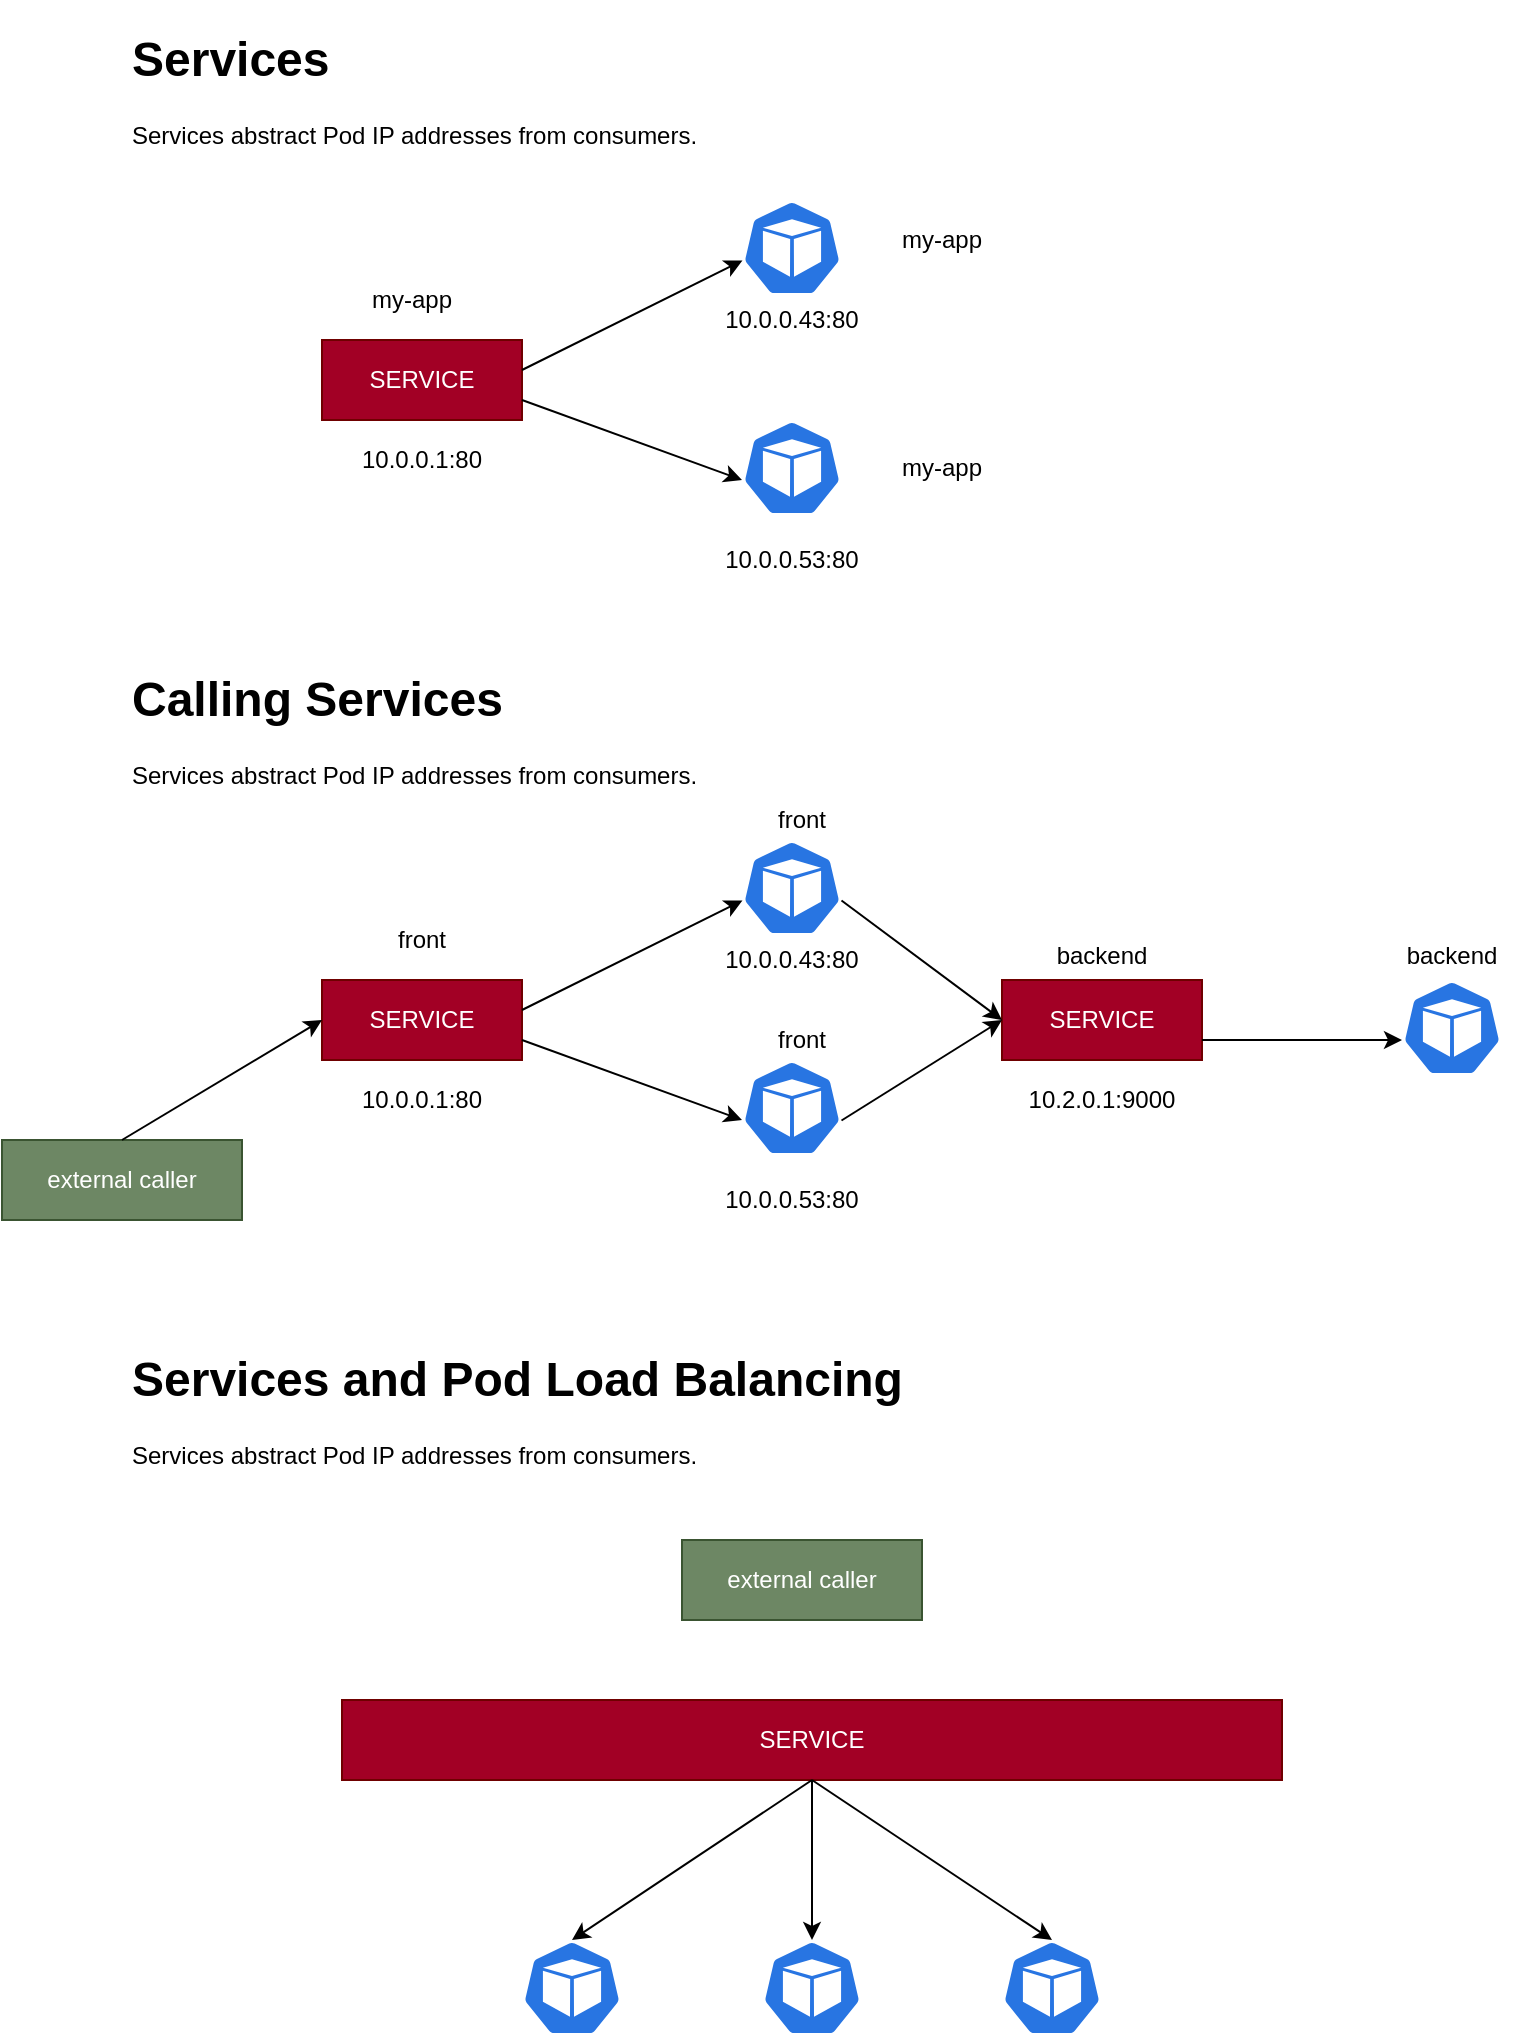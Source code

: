 <mxfile version="15.9.4" type="device" pages="5"><diagram id="nL8I-gMfUs994Mm5X_a-" name="Page-1"><mxGraphModel dx="1422" dy="800" grid="1" gridSize="10" guides="1" tooltips="1" connect="1" arrows="1" fold="1" page="1" pageScale="1" pageWidth="850" pageHeight="1100" math="0" shadow="0"><root><mxCell id="0"/><mxCell id="1" parent="0"/><mxCell id="AKOJ-jIHHuUevd83ThjK-1" value="&lt;h1&gt;Services&lt;/h1&gt;&lt;p&gt;Services abstract Pod IP addresses from consumers.&lt;/p&gt;" style="text;html=1;strokeColor=none;fillColor=none;spacing=5;spacingTop=-20;whiteSpace=wrap;overflow=hidden;rounded=0;" parent="1" vertex="1"><mxGeometry x="80" y="40" width="580" height="90" as="geometry"/></mxCell><mxCell id="AKOJ-jIHHuUevd83ThjK-3" value="" style="sketch=0;html=1;dashed=0;whitespace=wrap;fillColor=#2875E2;strokeColor=#ffffff;points=[[0.005,0.63,0],[0.1,0.2,0],[0.9,0.2,0],[0.5,0,0],[0.995,0.63,0],[0.72,0.99,0],[0.5,1,0],[0.28,0.99,0]];shape=mxgraph.kubernetes.icon;prIcon=pod" parent="1" vertex="1"><mxGeometry x="390" y="240" width="50" height="48" as="geometry"/></mxCell><mxCell id="AKOJ-jIHHuUevd83ThjK-5" style="edgeStyle=orthogonalEdgeStyle;rounded=0;orthogonalLoop=1;jettySize=auto;html=1;exitX=0.5;exitY=1;exitDx=0;exitDy=0;" parent="1" edge="1"><mxGeometry relative="1" as="geometry"><mxPoint x="555" y="580" as="sourcePoint"/><mxPoint x="555" y="580" as="targetPoint"/></mxGeometry></mxCell><mxCell id="AKOJ-jIHHuUevd83ThjK-15" value="" style="sketch=0;html=1;dashed=0;whitespace=wrap;fillColor=#2875E2;strokeColor=#ffffff;points=[[0.005,0.63,0],[0.1,0.2,0],[0.9,0.2,0],[0.5,0,0],[0.995,0.63,0],[0.72,0.99,0],[0.5,1,0],[0.28,0.99,0]];shape=mxgraph.kubernetes.icon;prIcon=pod" parent="1" vertex="1"><mxGeometry x="390" y="130" width="50" height="48" as="geometry"/></mxCell><mxCell id="AKOJ-jIHHuUevd83ThjK-18" value="10.0.0.43:80" style="text;html=1;strokeColor=none;fillColor=none;align=center;verticalAlign=middle;whiteSpace=wrap;rounded=0;" parent="1" vertex="1"><mxGeometry x="380" y="180" width="70" height="20" as="geometry"/></mxCell><mxCell id="vdI32lQHUBGQSQJ1thWi-1" value="SERVICE" style="rounded=0;whiteSpace=wrap;html=1;fillColor=#a20025;strokeColor=#6F0000;fontColor=#ffffff;" parent="1" vertex="1"><mxGeometry x="180" y="200" width="100" height="40" as="geometry"/></mxCell><mxCell id="vdI32lQHUBGQSQJ1thWi-2" value="10.0.0.53:80" style="text;html=1;strokeColor=none;fillColor=none;align=center;verticalAlign=middle;whiteSpace=wrap;rounded=0;" parent="1" vertex="1"><mxGeometry x="380" y="300" width="70" height="20" as="geometry"/></mxCell><mxCell id="vdI32lQHUBGQSQJ1thWi-3" value="my-app" style="text;html=1;strokeColor=none;fillColor=none;align=center;verticalAlign=middle;whiteSpace=wrap;rounded=0;" parent="1" vertex="1"><mxGeometry x="450" y="140" width="80" height="20" as="geometry"/></mxCell><mxCell id="vdI32lQHUBGQSQJ1thWi-4" value="my-app" style="text;html=1;strokeColor=none;fillColor=none;align=center;verticalAlign=middle;whiteSpace=wrap;rounded=0;" parent="1" vertex="1"><mxGeometry x="450" y="254" width="80" height="20" as="geometry"/></mxCell><mxCell id="vdI32lQHUBGQSQJ1thWi-5" value="10.0.0.1:80" style="text;html=1;strokeColor=none;fillColor=none;align=center;verticalAlign=middle;whiteSpace=wrap;rounded=0;" parent="1" vertex="1"><mxGeometry x="195" y="250" width="70" height="20" as="geometry"/></mxCell><mxCell id="vdI32lQHUBGQSQJ1thWi-6" value="" style="endArrow=classic;html=1;entryX=0.005;entryY=0.63;entryDx=0;entryDy=0;entryPerimeter=0;" parent="1" target="AKOJ-jIHHuUevd83ThjK-15" edge="1"><mxGeometry width="50" height="50" relative="1" as="geometry"><mxPoint x="280" y="215" as="sourcePoint"/><mxPoint x="330" y="165" as="targetPoint"/></mxGeometry></mxCell><mxCell id="vdI32lQHUBGQSQJ1thWi-7" value="" style="endArrow=classic;html=1;exitX=1;exitY=0.75;exitDx=0;exitDy=0;" parent="1" source="vdI32lQHUBGQSQJ1thWi-1" edge="1"><mxGeometry width="50" height="50" relative="1" as="geometry"><mxPoint x="340" y="320" as="sourcePoint"/><mxPoint x="390" y="270" as="targetPoint"/></mxGeometry></mxCell><mxCell id="vdI32lQHUBGQSQJ1thWi-21" value="&lt;h1&gt;Calling Services&lt;/h1&gt;&lt;p&gt;Services abstract Pod IP addresses from consumers.&lt;/p&gt;" style="text;html=1;strokeColor=none;fillColor=none;spacing=5;spacingTop=-20;whiteSpace=wrap;overflow=hidden;rounded=0;" parent="1" vertex="1"><mxGeometry x="80" y="360" width="580" height="90" as="geometry"/></mxCell><mxCell id="vdI32lQHUBGQSQJ1thWi-22" value="" style="sketch=0;html=1;dashed=0;whitespace=wrap;fillColor=#2875E2;strokeColor=#ffffff;points=[[0.005,0.63,0],[0.1,0.2,0],[0.9,0.2,0],[0.5,0,0],[0.995,0.63,0],[0.72,0.99,0],[0.5,1,0],[0.28,0.99,0]];shape=mxgraph.kubernetes.icon;prIcon=pod" parent="1" vertex="1"><mxGeometry x="390" y="560" width="50" height="48" as="geometry"/></mxCell><mxCell id="vdI32lQHUBGQSQJ1thWi-23" style="edgeStyle=orthogonalEdgeStyle;rounded=0;orthogonalLoop=1;jettySize=auto;html=1;exitX=0.5;exitY=1;exitDx=0;exitDy=0;" parent="1" edge="1"><mxGeometry relative="1" as="geometry"><mxPoint x="555" y="900" as="sourcePoint"/><mxPoint x="555" y="900" as="targetPoint"/></mxGeometry></mxCell><mxCell id="vdI32lQHUBGQSQJ1thWi-24" value="" style="sketch=0;html=1;dashed=0;whitespace=wrap;fillColor=#2875E2;strokeColor=#ffffff;points=[[0.005,0.63,0],[0.1,0.2,0],[0.9,0.2,0],[0.5,0,0],[0.995,0.63,0],[0.72,0.99,0],[0.5,1,0],[0.28,0.99,0]];shape=mxgraph.kubernetes.icon;prIcon=pod" parent="1" vertex="1"><mxGeometry x="390" y="450" width="50" height="48" as="geometry"/></mxCell><mxCell id="vdI32lQHUBGQSQJ1thWi-25" value="10.0.0.43:80" style="text;html=1;strokeColor=none;fillColor=none;align=center;verticalAlign=middle;whiteSpace=wrap;rounded=0;" parent="1" vertex="1"><mxGeometry x="380" y="500" width="70" height="20" as="geometry"/></mxCell><mxCell id="vdI32lQHUBGQSQJ1thWi-26" value="SERVICE" style="rounded=0;whiteSpace=wrap;html=1;fillColor=#a20025;strokeColor=#6F0000;fontColor=#ffffff;" parent="1" vertex="1"><mxGeometry x="180" y="520" width="100" height="40" as="geometry"/></mxCell><mxCell id="vdI32lQHUBGQSQJ1thWi-27" value="10.0.0.53:80" style="text;html=1;strokeColor=none;fillColor=none;align=center;verticalAlign=middle;whiteSpace=wrap;rounded=0;" parent="1" vertex="1"><mxGeometry x="380" y="620" width="70" height="20" as="geometry"/></mxCell><mxCell id="vdI32lQHUBGQSQJ1thWi-28" value="front" style="text;html=1;strokeColor=none;fillColor=none;align=center;verticalAlign=middle;whiteSpace=wrap;rounded=0;" parent="1" vertex="1"><mxGeometry x="380" y="430" width="80" height="20" as="geometry"/></mxCell><mxCell id="vdI32lQHUBGQSQJ1thWi-29" value="front" style="text;html=1;strokeColor=none;fillColor=none;align=center;verticalAlign=middle;whiteSpace=wrap;rounded=0;" parent="1" vertex="1"><mxGeometry x="380" y="540" width="80" height="20" as="geometry"/></mxCell><mxCell id="vdI32lQHUBGQSQJ1thWi-30" value="10.0.0.1:80" style="text;html=1;strokeColor=none;fillColor=none;align=center;verticalAlign=middle;whiteSpace=wrap;rounded=0;" parent="1" vertex="1"><mxGeometry x="195" y="570" width="70" height="20" as="geometry"/></mxCell><mxCell id="vdI32lQHUBGQSQJ1thWi-31" value="" style="endArrow=classic;html=1;entryX=0.005;entryY=0.63;entryDx=0;entryDy=0;entryPerimeter=0;" parent="1" target="vdI32lQHUBGQSQJ1thWi-24" edge="1"><mxGeometry width="50" height="50" relative="1" as="geometry"><mxPoint x="280" y="535" as="sourcePoint"/><mxPoint x="330" y="485" as="targetPoint"/></mxGeometry></mxCell><mxCell id="vdI32lQHUBGQSQJ1thWi-32" value="" style="endArrow=classic;html=1;exitX=1;exitY=0.75;exitDx=0;exitDy=0;" parent="1" source="vdI32lQHUBGQSQJ1thWi-26" edge="1"><mxGeometry width="50" height="50" relative="1" as="geometry"><mxPoint x="340" y="640" as="sourcePoint"/><mxPoint x="390" y="590" as="targetPoint"/></mxGeometry></mxCell><mxCell id="vdI32lQHUBGQSQJ1thWi-33" value="my-app" style="text;html=1;strokeColor=none;fillColor=none;align=center;verticalAlign=middle;whiteSpace=wrap;rounded=0;" parent="1" vertex="1"><mxGeometry x="185" y="170" width="80" height="20" as="geometry"/></mxCell><mxCell id="vdI32lQHUBGQSQJ1thWi-34" value="front" style="text;html=1;strokeColor=none;fillColor=none;align=center;verticalAlign=middle;whiteSpace=wrap;rounded=0;" parent="1" vertex="1"><mxGeometry x="190" y="490" width="80" height="20" as="geometry"/></mxCell><mxCell id="vdI32lQHUBGQSQJ1thWi-35" value="SERVICE" style="rounded=0;whiteSpace=wrap;html=1;fillColor=#a20025;strokeColor=#6F0000;fontColor=#ffffff;" parent="1" vertex="1"><mxGeometry x="520" y="520" width="100" height="40" as="geometry"/></mxCell><mxCell id="vdI32lQHUBGQSQJ1thWi-36" value="10.2.0.1:9000" style="text;html=1;strokeColor=none;fillColor=none;align=center;verticalAlign=middle;whiteSpace=wrap;rounded=0;" parent="1" vertex="1"><mxGeometry x="535" y="570" width="70" height="20" as="geometry"/></mxCell><mxCell id="vdI32lQHUBGQSQJ1thWi-37" value="" style="endArrow=classic;html=1;entryX=0;entryY=0.5;entryDx=0;entryDy=0;exitX=0.995;exitY=0.63;exitDx=0;exitDy=0;exitPerimeter=0;" parent="1" source="vdI32lQHUBGQSQJ1thWi-24" target="vdI32lQHUBGQSQJ1thWi-35" edge="1"><mxGeometry width="50" height="50" relative="1" as="geometry"><mxPoint x="400" y="510" as="sourcePoint"/><mxPoint x="450" y="460" as="targetPoint"/></mxGeometry></mxCell><mxCell id="vdI32lQHUBGQSQJ1thWi-38" value="" style="endArrow=classic;html=1;exitX=0.995;exitY=0.63;exitDx=0;exitDy=0;exitPerimeter=0;" parent="1" source="vdI32lQHUBGQSQJ1thWi-22" edge="1"><mxGeometry width="50" height="50" relative="1" as="geometry"><mxPoint x="400" y="510" as="sourcePoint"/><mxPoint x="520" y="540" as="targetPoint"/></mxGeometry></mxCell><mxCell id="vdI32lQHUBGQSQJ1thWi-39" value="" style="sketch=0;html=1;dashed=0;whitespace=wrap;fillColor=#2875E2;strokeColor=#ffffff;points=[[0.005,0.63,0],[0.1,0.2,0],[0.9,0.2,0],[0.5,0,0],[0.995,0.63,0],[0.72,0.99,0],[0.5,1,0],[0.28,0.99,0]];shape=mxgraph.kubernetes.icon;prIcon=pod" parent="1" vertex="1"><mxGeometry x="720" y="520" width="50" height="48" as="geometry"/></mxCell><mxCell id="vdI32lQHUBGQSQJ1thWi-40" value="" style="endArrow=classic;html=1;exitX=1;exitY=0.75;exitDx=0;exitDy=0;" parent="1" source="vdI32lQHUBGQSQJ1thWi-35" edge="1"><mxGeometry width="50" height="50" relative="1" as="geometry"><mxPoint x="400" y="510" as="sourcePoint"/><mxPoint x="720" y="550" as="targetPoint"/></mxGeometry></mxCell><mxCell id="vdI32lQHUBGQSQJ1thWi-41" value="backend" style="text;html=1;strokeColor=none;fillColor=none;align=center;verticalAlign=middle;whiteSpace=wrap;rounded=0;" parent="1" vertex="1"><mxGeometry x="540" y="498" width="60" height="20" as="geometry"/></mxCell><mxCell id="vdI32lQHUBGQSQJ1thWi-42" value="backend" style="text;html=1;strokeColor=none;fillColor=none;align=center;verticalAlign=middle;whiteSpace=wrap;rounded=0;" parent="1" vertex="1"><mxGeometry x="715" y="498" width="60" height="20" as="geometry"/></mxCell><mxCell id="vdI32lQHUBGQSQJ1thWi-43" value="external caller" style="rounded=0;whiteSpace=wrap;html=1;fillColor=#6d8764;strokeColor=#3A5431;fontColor=#ffffff;" parent="1" vertex="1"><mxGeometry x="20" y="600" width="120" height="40" as="geometry"/></mxCell><mxCell id="vdI32lQHUBGQSQJ1thWi-44" value="" style="endArrow=classic;html=1;entryX=0;entryY=0.5;entryDx=0;entryDy=0;" parent="1" target="vdI32lQHUBGQSQJ1thWi-26" edge="1"><mxGeometry width="50" height="50" relative="1" as="geometry"><mxPoint x="80" y="600" as="sourcePoint"/><mxPoint x="130" y="550" as="targetPoint"/></mxGeometry></mxCell><mxCell id="vdI32lQHUBGQSQJ1thWi-45" value="&lt;h1&gt;Services and Pod Load Balancing&lt;/h1&gt;&lt;p&gt;Services abstract Pod IP addresses from consumers.&lt;/p&gt;" style="text;html=1;strokeColor=none;fillColor=none;spacing=5;spacingTop=-20;whiteSpace=wrap;overflow=hidden;rounded=0;" parent="1" vertex="1"><mxGeometry x="80" y="700" width="580" height="90" as="geometry"/></mxCell><mxCell id="vdI32lQHUBGQSQJ1thWi-46" value="external caller" style="rounded=0;whiteSpace=wrap;html=1;fillColor=#6d8764;strokeColor=#3A5431;fontColor=#ffffff;" parent="1" vertex="1"><mxGeometry x="360" y="800" width="120" height="40" as="geometry"/></mxCell><mxCell id="vdI32lQHUBGQSQJ1thWi-47" value="SERVICE" style="rounded=0;whiteSpace=wrap;html=1;fillColor=#a20025;strokeColor=#6F0000;fontColor=#ffffff;" parent="1" vertex="1"><mxGeometry x="190" y="880" width="470" height="40" as="geometry"/></mxCell><mxCell id="vdI32lQHUBGQSQJ1thWi-48" value="" style="sketch=0;html=1;dashed=0;whitespace=wrap;fillColor=#2875E2;strokeColor=#ffffff;points=[[0.005,0.63,0],[0.1,0.2,0],[0.9,0.2,0],[0.5,0,0],[0.995,0.63,0],[0.72,0.99,0],[0.5,1,0],[0.28,0.99,0]];shape=mxgraph.kubernetes.icon;prIcon=pod" parent="1" vertex="1"><mxGeometry x="280" y="1000" width="50" height="48" as="geometry"/></mxCell><mxCell id="vdI32lQHUBGQSQJ1thWi-49" value="" style="sketch=0;html=1;dashed=0;whitespace=wrap;fillColor=#2875E2;strokeColor=#ffffff;points=[[0.005,0.63,0],[0.1,0.2,0],[0.9,0.2,0],[0.5,0,0],[0.995,0.63,0],[0.72,0.99,0],[0.5,1,0],[0.28,0.99,0]];shape=mxgraph.kubernetes.icon;prIcon=pod" parent="1" vertex="1"><mxGeometry x="400" y="1000" width="50" height="48" as="geometry"/></mxCell><mxCell id="vdI32lQHUBGQSQJ1thWi-50" value="" style="sketch=0;html=1;dashed=0;whitespace=wrap;fillColor=#2875E2;strokeColor=#ffffff;points=[[0.005,0.63,0],[0.1,0.2,0],[0.9,0.2,0],[0.5,0,0],[0.995,0.63,0],[0.72,0.99,0],[0.5,1,0],[0.28,0.99,0]];shape=mxgraph.kubernetes.icon;prIcon=pod" parent="1" vertex="1"><mxGeometry x="520" y="1000" width="50" height="48" as="geometry"/></mxCell><mxCell id="vdI32lQHUBGQSQJ1thWi-51" value="" style="endArrow=classic;html=1;entryX=0.5;entryY=0;entryDx=0;entryDy=0;entryPerimeter=0;exitX=0.5;exitY=1;exitDx=0;exitDy=0;" parent="1" source="vdI32lQHUBGQSQJ1thWi-47" target="vdI32lQHUBGQSQJ1thWi-48" edge="1"><mxGeometry width="50" height="50" relative="1" as="geometry"><mxPoint x="360" y="990" as="sourcePoint"/><mxPoint x="410" y="940" as="targetPoint"/></mxGeometry></mxCell><mxCell id="vdI32lQHUBGQSQJ1thWi-52" value="" style="endArrow=classic;html=1;exitX=0.5;exitY=1;exitDx=0;exitDy=0;entryX=0.5;entryY=0;entryDx=0;entryDy=0;entryPerimeter=0;" parent="1" source="vdI32lQHUBGQSQJ1thWi-47" target="vdI32lQHUBGQSQJ1thWi-49" edge="1"><mxGeometry width="50" height="50" relative="1" as="geometry"><mxPoint x="450" y="990" as="sourcePoint"/><mxPoint x="500" y="940" as="targetPoint"/></mxGeometry></mxCell><mxCell id="vdI32lQHUBGQSQJ1thWi-53" value="" style="endArrow=classic;html=1;entryX=0.5;entryY=0;entryDx=0;entryDy=0;entryPerimeter=0;exitX=0.5;exitY=1;exitDx=0;exitDy=0;" parent="1" source="vdI32lQHUBGQSQJ1thWi-47" target="vdI32lQHUBGQSQJ1thWi-50" edge="1"><mxGeometry width="50" height="50" relative="1" as="geometry"><mxPoint x="430" y="930" as="sourcePoint"/><mxPoint x="435" y="1010" as="targetPoint"/></mxGeometry></mxCell></root></mxGraphModel></diagram><diagram id="bJ8CvU8InwYW9pbH1L3h" name="Page-2"><mxGraphModel dx="1422" dy="800" grid="1" gridSize="10" guides="1" tooltips="1" connect="1" arrows="1" fold="1" page="1" pageScale="1" pageWidth="850" pageHeight="1100" math="0" shadow="0"><root><mxCell id="cI5ZQcr0ojnwpd5sdYbu-0"/><mxCell id="cI5ZQcr0ojnwpd5sdYbu-1" parent="cI5ZQcr0ojnwpd5sdYbu-0"/><mxCell id="cI5ZQcr0ojnwpd5sdYbu-3" value="" style="whiteSpace=wrap;html=1;aspect=fixed;" parent="cI5ZQcr0ojnwpd5sdYbu-1" vertex="1"><mxGeometry x="380" y="370" width="300" height="300" as="geometry"/></mxCell><mxCell id="cI5ZQcr0ojnwpd5sdYbu-4" value="" style="sketch=0;html=1;dashed=0;whitespace=wrap;fillColor=#2875E2;strokeColor=#ffffff;points=[[0.005,0.63,0],[0.1,0.2,0],[0.9,0.2,0],[0.5,0,0],[0.995,0.63,0],[0.72,0.99,0],[0.5,1,0],[0.28,0.99,0]];shape=mxgraph.kubernetes.icon;prIcon=pod" parent="cI5ZQcr0ojnwpd5sdYbu-1" vertex="1"><mxGeometry x="500" y="350" width="50" height="48" as="geometry"/></mxCell><mxCell id="cI5ZQcr0ojnwpd5sdYbu-6" value="" style="shape=cylinder3;whiteSpace=wrap;html=1;boundedLbl=1;backgroundOutline=1;size=15;" parent="cI5ZQcr0ojnwpd5sdYbu-1" vertex="1"><mxGeometry x="500" y="550" width="60" height="80" as="geometry"/></mxCell><mxCell id="cI5ZQcr0ojnwpd5sdYbu-7" value="" style="sketch=0;outlineConnect=0;fontColor=#232F3E;gradientColor=none;fillColor=#FF9900;strokeColor=none;dashed=0;verticalLabelPosition=bottom;verticalAlign=top;align=center;html=1;fontSize=12;fontStyle=0;aspect=fixed;pointerEvents=1;shape=mxgraph.aws4.container_1;" parent="cI5ZQcr0ojnwpd5sdYbu-1" vertex="1"><mxGeometry x="425" y="460" width="48" height="31" as="geometry"/></mxCell><mxCell id="cI5ZQcr0ojnwpd5sdYbu-8" value="" style="sketch=0;outlineConnect=0;fontColor=#232F3E;gradientColor=none;fillColor=#FF9900;strokeColor=none;dashed=0;verticalLabelPosition=bottom;verticalAlign=top;align=center;html=1;fontSize=12;fontStyle=0;aspect=fixed;pointerEvents=1;shape=mxgraph.aws4.container_1;" parent="cI5ZQcr0ojnwpd5sdYbu-1" vertex="1"><mxGeometry x="600" y="460" width="48" height="31" as="geometry"/></mxCell><mxCell id="cI5ZQcr0ojnwpd5sdYbu-9" value="" style="endArrow=classic;html=1;entryX=0.145;entryY=0;entryDx=0;entryDy=4.35;entryPerimeter=0;" parent="cI5ZQcr0ojnwpd5sdYbu-1" source="cI5ZQcr0ojnwpd5sdYbu-7" target="cI5ZQcr0ojnwpd5sdYbu-6" edge="1"><mxGeometry width="50" height="50" relative="1" as="geometry"><mxPoint x="450" y="500" as="sourcePoint"/><mxPoint x="450" y="390" as="targetPoint"/></mxGeometry></mxCell><mxCell id="cI5ZQcr0ojnwpd5sdYbu-10" value="" style="sketch=0;html=1;dashed=0;whitespace=wrap;fillColor=#2875E2;strokeColor=#ffffff;points=[[0.005,0.63,0],[0.1,0.2,0],[0.9,0.2,0],[0.5,0,0],[0.995,0.63,0],[0.72,0.99,0],[0.5,1,0],[0.28,0.99,0]];shape=mxgraph.kubernetes.icon;prIcon=pv" parent="cI5ZQcr0ojnwpd5sdYbu-1" vertex="1"><mxGeometry x="200" y="590" width="50" height="48" as="geometry"/></mxCell><mxCell id="cI5ZQcr0ojnwpd5sdYbu-12" value="" style="sketch=0;html=1;dashed=0;whitespace=wrap;fillColor=#2875E2;strokeColor=#ffffff;points=[[0.005,0.63,0],[0.1,0.2,0],[0.9,0.2,0],[0.5,0,0],[0.995,0.63,0],[0.72,0.99,0],[0.5,1,0],[0.28,0.99,0]];shape=mxgraph.kubernetes.icon;prIcon=pvc" parent="cI5ZQcr0ojnwpd5sdYbu-1" vertex="1"><mxGeometry x="200" y="430" width="50" height="48" as="geometry"/></mxCell><mxCell id="cI5ZQcr0ojnwpd5sdYbu-14" value="" style="sketch=0;points=[[0,0,0],[0.25,0,0],[0.5,0,0],[0.75,0,0],[1,0,0],[0,1,0],[0.25,1,0],[0.5,1,0],[0.75,1,0],[1,1,0],[0,0.25,0],[0,0.5,0],[0,0.75,0],[1,0.25,0],[1,0.5,0],[1,0.75,0]];outlineConnect=0;fontColor=#232F3E;gradientColor=#60A337;gradientDirection=north;fillColor=#277116;strokeColor=#ffffff;dashed=0;verticalLabelPosition=bottom;verticalAlign=top;align=center;html=1;fontSize=12;fontStyle=0;aspect=fixed;shape=mxgraph.aws4.resourceIcon;resIcon=mxgraph.aws4.infrequent_access_storage_class;" parent="cI5ZQcr0ojnwpd5sdYbu-1" vertex="1"><mxGeometry x="203" y="280" width="44" height="44" as="geometry"/></mxCell><mxCell id="cI5ZQcr0ojnwpd5sdYbu-15" value="" style="endArrow=classic;html=1;exitX=0.5;exitY=1;exitDx=0;exitDy=0;exitPerimeter=0;" parent="cI5ZQcr0ojnwpd5sdYbu-1" source="cI5ZQcr0ojnwpd5sdYbu-14" target="cI5ZQcr0ojnwpd5sdYbu-12" edge="1"><mxGeometry width="50" height="50" relative="1" as="geometry"><mxPoint x="240" y="340" as="sourcePoint"/><mxPoint x="290" y="290" as="targetPoint"/></mxGeometry></mxCell><mxCell id="cI5ZQcr0ojnwpd5sdYbu-16" value="" style="endArrow=classic;startArrow=classic;html=1;exitX=0.855;exitY=0;exitDx=0;exitDy=4.35;exitPerimeter=0;" parent="cI5ZQcr0ojnwpd5sdYbu-1" source="cI5ZQcr0ojnwpd5sdYbu-6" edge="1"><mxGeometry width="50" height="50" relative="1" as="geometry"><mxPoint x="560" y="545" as="sourcePoint"/><mxPoint x="610" y="495" as="targetPoint"/></mxGeometry></mxCell><mxCell id="cI5ZQcr0ojnwpd5sdYbu-17" value="Alpine" style="text;html=1;strokeColor=none;fillColor=none;align=center;verticalAlign=middle;whiteSpace=wrap;rounded=0;" parent="cI5ZQcr0ojnwpd5sdYbu-1" vertex="1"><mxGeometry x="604" y="430" width="40" height="20" as="geometry"/></mxCell><mxCell id="cI5ZQcr0ojnwpd5sdYbu-18" value="Text" style="text;html=1;strokeColor=none;fillColor=none;align=center;verticalAlign=middle;whiteSpace=wrap;rounded=0;" parent="cI5ZQcr0ojnwpd5sdYbu-1" vertex="1"><mxGeometry x="429" y="430" width="40" height="20" as="geometry"/></mxCell><mxCell id="4nUi_nHC7GnxihiFZ_Cn-0" value="" style="endArrow=classic;html=1;entryX=0.995;entryY=0.63;entryDx=0;entryDy=0;entryPerimeter=0;" parent="cI5ZQcr0ojnwpd5sdYbu-1" source="cI5ZQcr0ojnwpd5sdYbu-6" target="cI5ZQcr0ojnwpd5sdYbu-10" edge="1"><mxGeometry width="50" height="50" relative="1" as="geometry"><mxPoint x="400" y="440" as="sourcePoint"/><mxPoint x="450" y="390" as="targetPoint"/><Array as="points"><mxPoint x="430" y="560"/></Array></mxGeometry></mxCell></root></mxGraphModel></diagram><diagram id="WQbvyTE3SCyhCakGIn94" name="Page-3"><mxGraphModel dx="1422" dy="800" grid="1" gridSize="10" guides="1" tooltips="1" connect="1" arrows="1" fold="1" page="1" pageScale="1" pageWidth="827" pageHeight="1169" math="0" shadow="0"><root><mxCell id="zps0kWq3GOMqY7OjnJtU-0"/><mxCell id="zps0kWq3GOMqY7OjnJtU-1" parent="zps0kWq3GOMqY7OjnJtU-0"/><mxCell id="zps0kWq3GOMqY7OjnJtU-22" value="" style="rounded=0;whiteSpace=wrap;html=1;fillColor=#dae8fc;strokeColor=#6c8ebf;" parent="zps0kWq3GOMqY7OjnJtU-1" vertex="1"><mxGeometry x="60" y="160" width="160" height="111.5" as="geometry"/></mxCell><mxCell id="zps0kWq3GOMqY7OjnJtU-10" value="" style="whiteSpace=wrap;html=1;aspect=fixed;fillColor=#d5e8d4;strokeColor=#82b366;" parent="zps0kWq3GOMqY7OjnJtU-1" vertex="1"><mxGeometry x="440" y="163.5" width="110" height="110" as="geometry"/></mxCell><mxCell id="zps0kWq3GOMqY7OjnJtU-2" value="&lt;h1&gt;Overview&lt;/h1&gt;&lt;p&gt;The Kubernetes objects that we will use during these demos will be the following ones.&lt;/p&gt;" style="text;html=1;strokeColor=none;fillColor=none;spacing=5;spacingTop=-20;whiteSpace=wrap;overflow=hidden;rounded=0;" parent="zps0kWq3GOMqY7OjnJtU-1" vertex="1"><mxGeometry x="80" y="40" width="680" height="90" as="geometry"/></mxCell><mxCell id="zps0kWq3GOMqY7OjnJtU-3" value="" style="sketch=0;html=1;dashed=0;whitespace=wrap;fillColor=#2875E2;strokeColor=#ffffff;points=[[0.005,0.63,0],[0.1,0.2,0],[0.9,0.2,0],[0.5,0,0],[0.995,0.63,0],[0.72,0.99,0],[0.5,1,0],[0.28,0.99,0]];shape=mxgraph.kubernetes.icon;prIcon=deploy" parent="zps0kWq3GOMqY7OjnJtU-1" vertex="1"><mxGeometry x="70" y="163.5" width="50" height="48" as="geometry"/></mxCell><mxCell id="zps0kWq3GOMqY7OjnJtU-8" value="" style="sketch=0;html=1;dashed=0;whitespace=wrap;fillColor=#2875E2;strokeColor=#ffffff;points=[[0.005,0.63,0],[0.1,0.2,0],[0.9,0.2,0],[0.5,0,0],[0.995,0.63,0],[0.72,0.99,0],[0.5,1,0],[0.28,0.99,0]];shape=mxgraph.kubernetes.icon;prIcon=pod" parent="zps0kWq3GOMqY7OjnJtU-1" vertex="1"><mxGeometry x="470" y="175.5" width="50" height="48" as="geometry"/></mxCell><mxCell id="zps0kWq3GOMqY7OjnJtU-11" value="" style="outlineConnect=0;dashed=0;verticalLabelPosition=bottom;verticalAlign=top;align=center;html=1;shape=mxgraph.aws3.ec2_compute_container;fillColor=#CCE5FF;gradientColor=none;" parent="zps0kWq3GOMqY7OjnJtU-1" vertex="1"><mxGeometry x="465" y="233.5" width="60" height="34.5" as="geometry"/></mxCell><mxCell id="zps0kWq3GOMqY7OjnJtU-12" value="" style="whiteSpace=wrap;html=1;aspect=fixed;fillColor=#d5e8d4;strokeColor=#82b366;" parent="zps0kWq3GOMqY7OjnJtU-1" vertex="1"><mxGeometry x="600" y="163.5" width="110" height="110" as="geometry"/></mxCell><mxCell id="zps0kWq3GOMqY7OjnJtU-13" value="" style="sketch=0;html=1;dashed=0;whitespace=wrap;fillColor=#2875E2;strokeColor=#ffffff;points=[[0.005,0.63,0],[0.1,0.2,0],[0.9,0.2,0],[0.5,0,0],[0.995,0.63,0],[0.72,0.99,0],[0.5,1,0],[0.28,0.99,0]];shape=mxgraph.kubernetes.icon;prIcon=pod" parent="zps0kWq3GOMqY7OjnJtU-1" vertex="1"><mxGeometry x="630" y="175.5" width="50" height="48" as="geometry"/></mxCell><mxCell id="zps0kWq3GOMqY7OjnJtU-14" value="" style="outlineConnect=0;dashed=0;verticalLabelPosition=bottom;verticalAlign=top;align=center;html=1;shape=mxgraph.aws3.ec2_compute_container;fillColor=#CCE5FF;gradientColor=none;" parent="zps0kWq3GOMqY7OjnJtU-1" vertex="1"><mxGeometry x="625" y="233.5" width="60" height="34.5" as="geometry"/></mxCell><mxCell id="zps0kWq3GOMqY7OjnJtU-15" value="" style="whiteSpace=wrap;html=1;aspect=fixed;fillColor=#d5e8d4;strokeColor=#82b366;" parent="zps0kWq3GOMqY7OjnJtU-1" vertex="1"><mxGeometry x="280" y="163.5" width="110" height="110" as="geometry"/></mxCell><mxCell id="zps0kWq3GOMqY7OjnJtU-16" value="" style="sketch=0;html=1;dashed=0;whitespace=wrap;fillColor=#2875E2;strokeColor=#ffffff;points=[[0.005,0.63,0],[0.1,0.2,0],[0.9,0.2,0],[0.5,0,0],[0.995,0.63,0],[0.72,0.99,0],[0.5,1,0],[0.28,0.99,0]];shape=mxgraph.kubernetes.icon;prIcon=pod" parent="zps0kWq3GOMqY7OjnJtU-1" vertex="1"><mxGeometry x="310" y="175.5" width="50" height="48" as="geometry"/></mxCell><mxCell id="zps0kWq3GOMqY7OjnJtU-17" value="" style="outlineConnect=0;dashed=0;verticalLabelPosition=bottom;verticalAlign=top;align=center;html=1;shape=mxgraph.aws3.ec2_compute_container;fillColor=#CCE5FF;gradientColor=none;" parent="zps0kWq3GOMqY7OjnJtU-1" vertex="1"><mxGeometry x="305" y="233.5" width="60" height="34.5" as="geometry"/></mxCell><mxCell id="zps0kWq3GOMqY7OjnJtU-18" value="" style="sketch=0;html=1;dashed=0;whitespace=wrap;fillColor=#2875E2;strokeColor=#ffffff;points=[[0.005,0.63,0],[0.1,0.2,0],[0.9,0.2,0],[0.5,0,0],[0.995,0.63,0],[0.72,0.99,0],[0.5,1,0],[0.28,0.99,0]];shape=mxgraph.kubernetes.icon;prIcon=ds" parent="zps0kWq3GOMqY7OjnJtU-1" vertex="1"><mxGeometry x="70" y="220" width="50" height="48" as="geometry"/></mxCell><mxCell id="zps0kWq3GOMqY7OjnJtU-19" value="Deployment&lt;span style=&quot;color: rgba(0 , 0 , 0 , 0) ; font-family: monospace ; font-size: 0px&quot;&gt;%3CmxGraphModel%3E%3Croot%3E%3CmxCell%20id%3D%220%22%2F%3E%3CmxCell%20id%3D%221%22%20parent%3D%220%22%2F%3E%3CmxCell%20id%3D%222%22%20value%3D%22%22%20style%3D%22whiteSpace%3Dwrap%3Bhtml%3D1%3Baspect%3Dfixed%3B%22%20vertex%3D%221%22%20parent%3D%221%22%3E%3CmxGeometry%20x%3D%22500%22%20y%3D%22310%22%20width%3D%22110%22%20height%3D%22110%22%20as%3D%22geometry%22%2F%3E%3C%2FmxCell%3E%3CmxCell%20id%3D%223%22%20value%3D%22%22%20style%3D%22sketch%3D0%3Bhtml%3D1%3Bdashed%3D0%3Bwhitespace%3Dwrap%3BfillColor%3D%232875E2%3BstrokeColor%3D%23ffffff%3Bpoints%3D%5B%5B0.005%2C0.63%2C0%5D%2C%5B0.1%2C0.2%2C0%5D%2C%5B0.9%2C0.2%2C0%5D%2C%5B0.5%2C0%2C0%5D%2C%5B0.995%2C0.63%2C0%5D%2C%5B0.72%2C0.99%2C0%5D%2C%5B0.5%2C1%2C0%5D%2C%5B0.28%2C0.99%2C0%5D%5D%3Bshape%3Dmxgraph.kubernetes.icon%3BprIcon%3Dpod%22%20vertex%3D%221%22%20parent%3D%221%22%3E%3CmxGeometry%20x%3D%22530%22%20y%3D%22322%22%20width%3D%2250%22%20height%3D%2248%22%20as%3D%22geometry%22%2F%3E%3C%2FmxCell%3E%3CmxCell%20id%3D%224%22%20value%3D%22%22%20style%3D%22outlineConnect%3D0%3Bdashed%3D0%3BverticalLabelPosition%3Dbottom%3BverticalAlign%3Dtop%3Balign%3Dcenter%3Bhtml%3D1%3Bshape%3Dmxgraph.aws3.ec2_compute_container%3BfillColor%3D%23F58534%3BgradientColor%3Dnone%3B%22%20vertex%3D%221%22%20parent%3D%221%22%3E%3CmxGeometry%20x%3D%22525%22%20y%3D%22380%22%20width%3D%2260%22%20height%3D%2234.5%22%20as%3D%22geometry%22%2F%3E%3C%2FmxCell%3E%3C%2Froot%3E%3C%2FmxGraphModel%3E&lt;/span&gt;" style="text;html=1;strokeColor=none;fillColor=none;align=center;verticalAlign=middle;whiteSpace=wrap;rounded=0;" parent="zps0kWq3GOMqY7OjnJtU-1" vertex="1"><mxGeometry x="130" y="177.5" width="100" height="20" as="geometry"/></mxCell><mxCell id="zps0kWq3GOMqY7OjnJtU-20" value="ReplicaSet" style="text;html=1;strokeColor=none;fillColor=none;align=center;verticalAlign=middle;whiteSpace=wrap;rounded=0;" parent="zps0kWq3GOMqY7OjnJtU-1" vertex="1"><mxGeometry x="130" y="233.5" width="100" height="20" as="geometry"/></mxCell><mxCell id="zps0kWq3GOMqY7OjnJtU-23" value="&lt;font style=&quot;font-size: 17px&quot;&gt;Service&lt;/font&gt;" style="rounded=0;whiteSpace=wrap;html=1;fillColor=#fff2cc;strokeColor=#d6b656;" parent="zps0kWq3GOMqY7OjnJtU-1" vertex="1"><mxGeometry x="280" y="290" width="430" height="60" as="geometry"/></mxCell><mxCell id="zps0kWq3GOMqY7OjnJtU-24" value="&lt;h1&gt;Pods and Nodes&lt;/h1&gt;&lt;p&gt;The Kubernetes objects that we will use during these demos will be the following ones.&lt;/p&gt;" style="text;html=1;strokeColor=none;fillColor=none;spacing=5;spacingTop=-20;whiteSpace=wrap;overflow=hidden;rounded=0;" parent="zps0kWq3GOMqY7OjnJtU-1" vertex="1"><mxGeometry x="80" y="440" width="680" height="90" as="geometry"/></mxCell><mxCell id="zps0kWq3GOMqY7OjnJtU-25" value="" style="whiteSpace=wrap;html=1;aspect=fixed;fillColor=#d5e8d4;strokeColor=#82b366;" parent="zps0kWq3GOMqY7OjnJtU-1" vertex="1"><mxGeometry x="210" y="600" width="110" height="110" as="geometry"/></mxCell><mxCell id="zps0kWq3GOMqY7OjnJtU-26" value="" style="sketch=0;html=1;dashed=0;whitespace=wrap;fillColor=#2875E2;strokeColor=#ffffff;points=[[0.005,0.63,0],[0.1,0.2,0],[0.9,0.2,0],[0.5,0,0],[0.995,0.63,0],[0.72,0.99,0],[0.5,1,0],[0.28,0.99,0]];shape=mxgraph.kubernetes.icon;prIcon=pod" parent="zps0kWq3GOMqY7OjnJtU-1" vertex="1"><mxGeometry x="230" y="612" width="50" height="48" as="geometry"/></mxCell><mxCell id="zps0kWq3GOMqY7OjnJtU-27" value="" style="outlineConnect=0;dashed=0;verticalLabelPosition=bottom;verticalAlign=top;align=center;html=1;shape=mxgraph.aws3.ec2_compute_container;fillColor=#CCE5FF;gradientColor=none;" parent="zps0kWq3GOMqY7OjnJtU-1" vertex="1"><mxGeometry x="225" y="670" width="60" height="34.5" as="geometry"/></mxCell><mxCell id="zps0kWq3GOMqY7OjnJtU-28" value="" style="whiteSpace=wrap;html=1;aspect=fixed;fillColor=#d5e8d4;strokeColor=#82b366;" parent="zps0kWq3GOMqY7OjnJtU-1" vertex="1"><mxGeometry x="360" y="600" width="110" height="110" as="geometry"/></mxCell><mxCell id="zps0kWq3GOMqY7OjnJtU-29" value="" style="sketch=0;html=1;dashed=0;whitespace=wrap;fillColor=#2875E2;strokeColor=#ffffff;points=[[0.005,0.63,0],[0.1,0.2,0],[0.9,0.2,0],[0.5,0,0],[0.995,0.63,0],[0.72,0.99,0],[0.5,1,0],[0.28,0.99,0]];shape=mxgraph.kubernetes.icon;prIcon=pod" parent="zps0kWq3GOMqY7OjnJtU-1" vertex="1"><mxGeometry x="390" y="612" width="50" height="48" as="geometry"/></mxCell><mxCell id="zps0kWq3GOMqY7OjnJtU-30" value="" style="outlineConnect=0;dashed=0;verticalLabelPosition=bottom;verticalAlign=top;align=center;html=1;shape=mxgraph.aws3.ec2_compute_container;fillColor=#CCE5FF;gradientColor=none;" parent="zps0kWq3GOMqY7OjnJtU-1" vertex="1"><mxGeometry x="385" y="670" width="60" height="34.5" as="geometry"/></mxCell><mxCell id="zps0kWq3GOMqY7OjnJtU-31" value="NODE" style="swimlane;fillColor=#CCE5FF;" parent="zps0kWq3GOMqY7OjnJtU-1" vertex="1"><mxGeometry x="190" y="550" width="310" height="200" as="geometry"/></mxCell></root></mxGraphModel></diagram><diagram id="05doBPbquWVnSn98Okpb" name="Page-4"><mxGraphModel dx="1422" dy="800" grid="1" gridSize="10" guides="1" tooltips="1" connect="1" arrows="1" fold="1" page="1" pageScale="1" pageWidth="827" pageHeight="1169" math="0" shadow="0"><root><mxCell id="V3prDJ6OheHIZ9e1syPX-0"/><mxCell id="V3prDJ6OheHIZ9e1syPX-1" parent="V3prDJ6OheHIZ9e1syPX-0"/><mxCell id="yEEX215qh9jUr83d9_9c-2" value="" style="rounded=0;whiteSpace=wrap;html=1;" parent="V3prDJ6OheHIZ9e1syPX-1" vertex="1"><mxGeometry x="180" y="170" width="470" height="240" as="geometry"/></mxCell><mxCell id="V3prDJ6OheHIZ9e1syPX-2" value="&lt;h1&gt;Control Plane Node&lt;/h1&gt;&lt;p&gt;The role of Control Plane Node is to manage the different objects and workloads in our cluster.&lt;/p&gt;" style="text;html=1;strokeColor=none;fillColor=none;spacing=5;spacingTop=-20;whiteSpace=wrap;overflow=hidden;rounded=0;" parent="V3prDJ6OheHIZ9e1syPX-1" vertex="1"><mxGeometry x="80" y="40" width="750" height="100" as="geometry"/></mxCell><mxCell id="V3prDJ6OheHIZ9e1syPX-3" value="" style="sketch=0;aspect=fixed;html=1;points=[];align=center;image;fontSize=12;image=img/lib/mscae/Kubernetes.svg;fillColor=#CCE5FF;" parent="V3prDJ6OheHIZ9e1syPX-1" vertex="1"><mxGeometry x="370" y="200" width="72.92" height="70" as="geometry"/></mxCell><mxCell id="V3prDJ6OheHIZ9e1syPX-4" value="&lt;font style=&quot;font-size: 17px&quot;&gt;Store (etcd)&lt;/font&gt;" style="rounded=0;whiteSpace=wrap;html=1;fillColor=#f5f5f5;strokeColor=#666666;fontColor=#333333;" parent="V3prDJ6OheHIZ9e1syPX-1" vertex="1"><mxGeometry x="210" y="200" width="120" height="60" as="geometry"/></mxCell><mxCell id="V3prDJ6OheHIZ9e1syPX-5" value="&lt;font style=&quot;font-size: 17px&quot;&gt;Controller Manager&lt;/font&gt;" style="rounded=0;whiteSpace=wrap;html=1;fillColor=#f5f5f5;strokeColor=#666666;fontColor=#333333;" parent="V3prDJ6OheHIZ9e1syPX-1" vertex="1"><mxGeometry x="480" y="200" width="120" height="60" as="geometry"/></mxCell><mxCell id="V3prDJ6OheHIZ9e1syPX-6" value="&lt;font style=&quot;font-size: 17px&quot;&gt;API Server&lt;/font&gt;" style="rounded=0;whiteSpace=wrap;html=1;fillColor=#f5f5f5;strokeColor=#666666;fontColor=#333333;" parent="V3prDJ6OheHIZ9e1syPX-1" vertex="1"><mxGeometry x="210" y="290" width="120" height="60" as="geometry"/></mxCell><mxCell id="V3prDJ6OheHIZ9e1syPX-7" value="&lt;font style=&quot;font-size: 17px&quot;&gt;Scheduler&lt;/font&gt;" style="rounded=0;whiteSpace=wrap;html=1;fillColor=#f5f5f5;strokeColor=#666666;fontColor=#333333;" parent="V3prDJ6OheHIZ9e1syPX-1" vertex="1"><mxGeometry x="480" y="290" width="120" height="60" as="geometry"/></mxCell><mxCell id="V3prDJ6OheHIZ9e1syPX-8" value="&lt;font style=&quot;font-size: 21px&quot;&gt;Control Plane&lt;/font&gt;" style="text;html=1;strokeColor=none;fillColor=none;align=center;verticalAlign=middle;whiteSpace=wrap;rounded=0;" parent="V3prDJ6OheHIZ9e1syPX-1" vertex="1"><mxGeometry x="363.23" y="370" width="86.46" height="20" as="geometry"/></mxCell><mxCell id="V3prDJ6OheHIZ9e1syPX-10" value="&lt;font style=&quot;font-size: 17px&quot;&gt;NODE&lt;/font&gt;" style="rounded=0;whiteSpace=wrap;html=1;fillColor=#f5f5f5;strokeColor=#666666;fontColor=#333333;" parent="V3prDJ6OheHIZ9e1syPX-1" vertex="1"><mxGeometry x="363.23" y="480" width="120" height="120" as="geometry"/></mxCell><mxCell id="V3prDJ6OheHIZ9e1syPX-11" value="&lt;font style=&quot;font-size: 17px&quot;&gt;NODE&lt;/font&gt;" style="rounded=0;whiteSpace=wrap;html=1;fillColor=#f5f5f5;strokeColor=#666666;fontColor=#333333;" parent="V3prDJ6OheHIZ9e1syPX-1" vertex="1"><mxGeometry x="520" y="480" width="120" height="120" as="geometry"/></mxCell><mxCell id="V3prDJ6OheHIZ9e1syPX-12" value="&lt;font style=&quot;font-size: 17px&quot;&gt;NODE&lt;/font&gt;" style="rounded=0;whiteSpace=wrap;html=1;fillColor=#f5f5f5;strokeColor=#666666;fontColor=#333333;" parent="V3prDJ6OheHIZ9e1syPX-1" vertex="1"><mxGeometry x="210" y="480" width="120" height="120" as="geometry"/></mxCell><mxCell id="V3prDJ6OheHIZ9e1syPX-13" value="" style="endArrow=classic;html=1;entryX=0.5;entryY=0;entryDx=0;entryDy=0;" parent="V3prDJ6OheHIZ9e1syPX-1" target="V3prDJ6OheHIZ9e1syPX-12" edge="1"><mxGeometry width="50" height="50" relative="1" as="geometry"><mxPoint x="370" y="410" as="sourcePoint"/><mxPoint x="330" y="380" as="targetPoint"/></mxGeometry></mxCell><mxCell id="V3prDJ6OheHIZ9e1syPX-14" value="" style="endArrow=classic;html=1;entryX=0.5;entryY=0;entryDx=0;entryDy=0;" parent="V3prDJ6OheHIZ9e1syPX-1" target="V3prDJ6OheHIZ9e1syPX-10" edge="1"><mxGeometry width="50" height="50" relative="1" as="geometry"><mxPoint x="410" y="410" as="sourcePoint"/><mxPoint x="464" y="380" as="targetPoint"/></mxGeometry></mxCell><mxCell id="V3prDJ6OheHIZ9e1syPX-15" value="" style="endArrow=classic;html=1;exitX=0.923;exitY=1.05;exitDx=0;exitDy=0;exitPerimeter=0;entryX=0.5;entryY=0;entryDx=0;entryDy=0;" parent="V3prDJ6OheHIZ9e1syPX-1" source="V3prDJ6OheHIZ9e1syPX-8" target="V3prDJ6OheHIZ9e1syPX-11" edge="1"><mxGeometry width="50" height="50" relative="1" as="geometry"><mxPoint x="530" y="450" as="sourcePoint"/><mxPoint x="580" y="400" as="targetPoint"/></mxGeometry></mxCell><mxCell id="V3prDJ6OheHIZ9e1syPX-16" value="$kubectl" style="rounded=0;whiteSpace=wrap;html=1;fillColor=#008a00;strokeColor=#005700;fontColor=#ffffff;" parent="V3prDJ6OheHIZ9e1syPX-1" vertex="1"><mxGeometry x="20" y="305" width="120" height="30" as="geometry"/></mxCell><mxCell id="V3prDJ6OheHIZ9e1syPX-17" value="" style="endArrow=classic;html=1;" parent="V3prDJ6OheHIZ9e1syPX-1" edge="1"><mxGeometry width="50" height="50" relative="1" as="geometry"><mxPoint x="140" y="319.5" as="sourcePoint"/><mxPoint x="210" y="319.5" as="targetPoint"/></mxGeometry></mxCell><mxCell id="V3prDJ6OheHIZ9e1syPX-18" value="&lt;h1&gt;Kubernetes Nodes&lt;/h1&gt;&lt;p&gt;On each worker node we will find components that will allow Kubernetes manage them&amp;nbsp;&amp;nbsp;&lt;/p&gt;" style="text;html=1;strokeColor=none;fillColor=none;spacing=5;spacingTop=-20;whiteSpace=wrap;overflow=hidden;rounded=0;" parent="V3prDJ6OheHIZ9e1syPX-1" vertex="1"><mxGeometry x="80" y="680" width="750" height="100" as="geometry"/></mxCell><mxCell id="V3prDJ6OheHIZ9e1syPX-19" value="&lt;font style=&quot;font-size: 17px&quot;&gt;NODE&lt;/font&gt;" style="rounded=0;whiteSpace=wrap;html=1;fillColor=#f5f5f5;strokeColor=#666666;fontColor=#333333;" parent="V3prDJ6OheHIZ9e1syPX-1" vertex="1"><mxGeometry x="240" y="800" width="377.08" height="260" as="geometry"/></mxCell><mxCell id="V3prDJ6OheHIZ9e1syPX-20" value="&lt;font style=&quot;font-size: 17px&quot;&gt;Kubelet&lt;/font&gt;" style="rounded=0;whiteSpace=wrap;html=1;fillColor=#f5f5f5;strokeColor=#666666;fontColor=#333333;" parent="V3prDJ6OheHIZ9e1syPX-1" vertex="1"><mxGeometry x="110" y="810" width="120" height="60" as="geometry"/></mxCell><mxCell id="V3prDJ6OheHIZ9e1syPX-21" value="&lt;font style=&quot;font-size: 17px&quot;&gt;Container Runtime&lt;/font&gt;" style="rounded=0;whiteSpace=wrap;html=1;fillColor=#f5f5f5;strokeColor=#666666;fontColor=#333333;" parent="V3prDJ6OheHIZ9e1syPX-1" vertex="1"><mxGeometry x="110" y="920" width="120" height="60" as="geometry"/></mxCell><mxCell id="V3prDJ6OheHIZ9e1syPX-22" value="&lt;font style=&quot;font-size: 17px&quot;&gt;Kube-Proxy&lt;/font&gt;" style="rounded=0;whiteSpace=wrap;html=1;fillColor=#f5f5f5;strokeColor=#666666;fontColor=#333333;" parent="V3prDJ6OheHIZ9e1syPX-1" vertex="1"><mxGeometry x="630" y="890" width="120" height="60" as="geometry"/></mxCell></root></mxGraphModel></diagram><diagram id="6BK0fNUHUa7CSZOjXWF2" name="Page-5"><mxGraphModel dx="1422" dy="800" grid="1" gridSize="10" guides="1" tooltips="1" connect="1" arrows="1" fold="1" page="1" pageScale="1" pageWidth="827" pageHeight="1169" math="0" shadow="0"><root><mxCell id="7NLsVJ5NHQolBRugwrpV-0"/><mxCell id="7NLsVJ5NHQolBRugwrpV-1" parent="7NLsVJ5NHQolBRugwrpV-0"/><mxCell id="7NLsVJ5NHQolBRugwrpV-3" value="&lt;font style=&quot;font-size: 24px&quot;&gt;Rolling Deployments&lt;/font&gt;" style="text;html=1;strokeColor=none;fillColor=none;align=center;verticalAlign=middle;whiteSpace=wrap;rounded=0;" parent="7NLsVJ5NHQolBRugwrpV-1" vertex="1"><mxGeometry x="130" y="50" width="590" height="20" as="geometry"/></mxCell><mxCell id="7NLsVJ5NHQolBRugwrpV-4" value="&lt;font style=&quot;font-size: 24px&quot;&gt;Initial Pod State&lt;/font&gt;" style="text;html=1;strokeColor=none;fillColor=none;align=center;verticalAlign=middle;whiteSpace=wrap;rounded=0;" parent="7NLsVJ5NHQolBRugwrpV-1" vertex="1"><mxGeometry x="130" y="160" width="590" height="20" as="geometry"/></mxCell><mxCell id="7NLsVJ5NHQolBRugwrpV-6" value="Pod&lt;br&gt;app-v1" style="rounded=0;whiteSpace=wrap;html=1;fillColor=#0050ef;strokeColor=#001DBC;fontColor=#ffffff;" parent="7NLsVJ5NHQolBRugwrpV-1" vertex="1"><mxGeometry x="120" y="200" width="120" height="60" as="geometry"/></mxCell><mxCell id="7NLsVJ5NHQolBRugwrpV-7" value="Pod&lt;br&gt;app-v1" style="rounded=0;whiteSpace=wrap;html=1;fillColor=#0050ef;strokeColor=#001DBC;fontColor=#ffffff;" parent="7NLsVJ5NHQolBRugwrpV-1" vertex="1"><mxGeometry x="600" y="200" width="120" height="60" as="geometry"/></mxCell><mxCell id="7NLsVJ5NHQolBRugwrpV-8" value="Pod&lt;br&gt;app-v1" style="rounded=0;whiteSpace=wrap;html=1;fillColor=#0050ef;strokeColor=#001DBC;fontColor=#ffffff;" parent="7NLsVJ5NHQolBRugwrpV-1" vertex="1"><mxGeometry x="360" y="200" width="120" height="60" as="geometry"/></mxCell><mxCell id="7NLsVJ5NHQolBRugwrpV-9" value="&lt;font style=&quot;font-size: 24px&quot;&gt;Rollout New Pod&lt;/font&gt;" style="text;html=1;strokeColor=none;fillColor=none;align=center;verticalAlign=middle;whiteSpace=wrap;rounded=0;" parent="7NLsVJ5NHQolBRugwrpV-1" vertex="1"><mxGeometry x="130" y="350" width="590" height="20" as="geometry"/></mxCell><mxCell id="7NLsVJ5NHQolBRugwrpV-10" value="Pod&lt;br&gt;app-v1" style="rounded=0;whiteSpace=wrap;html=1;fillColor=#0050ef;strokeColor=#001DBC;fontColor=#ffffff;" parent="7NLsVJ5NHQolBRugwrpV-1" vertex="1"><mxGeometry x="120" y="390" width="120" height="60" as="geometry"/></mxCell><mxCell id="7NLsVJ5NHQolBRugwrpV-11" value="Pod&lt;br&gt;app-v1" style="rounded=0;whiteSpace=wrap;html=1;fillColor=#0050ef;strokeColor=#001DBC;fontColor=#ffffff;" parent="7NLsVJ5NHQolBRugwrpV-1" vertex="1"><mxGeometry x="420" y="390" width="120" height="60" as="geometry"/></mxCell><mxCell id="7NLsVJ5NHQolBRugwrpV-12" value="Pod&lt;br&gt;app-v1" style="rounded=0;whiteSpace=wrap;html=1;fillColor=#0050ef;strokeColor=#001DBC;fontColor=#ffffff;" parent="7NLsVJ5NHQolBRugwrpV-1" vertex="1"><mxGeometry x="270" y="390" width="120" height="60" as="geometry"/></mxCell><mxCell id="7NLsVJ5NHQolBRugwrpV-17" value="Pod&lt;br&gt;app-v2" style="rounded=0;whiteSpace=wrap;html=1;fillColor=#008a00;strokeColor=#005700;fontColor=#ffffff;" parent="7NLsVJ5NHQolBRugwrpV-1" vertex="1"><mxGeometry x="570" y="390" width="120" height="60" as="geometry"/></mxCell><mxCell id="7NLsVJ5NHQolBRugwrpV-18" value="&lt;font style=&quot;font-size: 24px&quot;&gt;Delete Pod&lt;/font&gt;" style="text;html=1;strokeColor=none;fillColor=none;align=center;verticalAlign=middle;whiteSpace=wrap;rounded=0;" parent="7NLsVJ5NHQolBRugwrpV-1" vertex="1"><mxGeometry x="125" y="520" width="590" height="20" as="geometry"/></mxCell><mxCell id="7NLsVJ5NHQolBRugwrpV-19" value="Pod&lt;br&gt;app-v1" style="rounded=0;whiteSpace=wrap;html=1;fillColor=#0050ef;strokeColor=#001DBC;fontColor=#ffffff;" parent="7NLsVJ5NHQolBRugwrpV-1" vertex="1"><mxGeometry x="114" y="570" width="120" height="60" as="geometry"/></mxCell><mxCell id="7NLsVJ5NHQolBRugwrpV-20" value="Pod&lt;br&gt;app-v1" style="rounded=0;whiteSpace=wrap;html=1;fillColor=#0050ef;strokeColor=#001DBC;fontColor=#ffffff;" parent="7NLsVJ5NHQolBRugwrpV-1" vertex="1"><mxGeometry x="414" y="570" width="120" height="60" as="geometry"/></mxCell><mxCell id="7NLsVJ5NHQolBRugwrpV-21" value="Pod&lt;br&gt;app-v1" style="rounded=0;whiteSpace=wrap;html=1;fillColor=#0050ef;strokeColor=#001DBC;fontColor=#ffffff;" parent="7NLsVJ5NHQolBRugwrpV-1" vertex="1"><mxGeometry x="264" y="570" width="120" height="60" as="geometry"/></mxCell><mxCell id="7NLsVJ5NHQolBRugwrpV-22" value="Pod&lt;br&gt;app-v2" style="rounded=0;whiteSpace=wrap;html=1;fillColor=#008a00;strokeColor=#005700;fontColor=#ffffff;" parent="7NLsVJ5NHQolBRugwrpV-1" vertex="1"><mxGeometry x="564" y="570" width="120" height="60" as="geometry"/></mxCell><mxCell id="7NLsVJ5NHQolBRugwrpV-23" value="" style="shape=image;html=1;verticalAlign=top;verticalLabelPosition=bottom;labelBackgroundColor=#ffffff;imageAspect=0;aspect=fixed;image=https://cdn4.iconfinder.com/data/icons/mayssam/512/forbidden-128.png;fillColor=#CCE5FF;" parent="7NLsVJ5NHQolBRugwrpV-1" vertex="1"><mxGeometry x="450" y="576" width="48" height="48" as="geometry"/></mxCell><mxCell id="7NLsVJ5NHQolBRugwrpV-24" value="&lt;font style=&quot;font-size: 24px&quot;&gt;Rollout New Pod&lt;/font&gt;" style="text;html=1;strokeColor=none;fillColor=none;align=center;verticalAlign=middle;whiteSpace=wrap;rounded=0;" parent="7NLsVJ5NHQolBRugwrpV-1" vertex="1"><mxGeometry x="124" y="680" width="590" height="20" as="geometry"/></mxCell><mxCell id="7NLsVJ5NHQolBRugwrpV-25" value="Pod&lt;br&gt;app-v1" style="rounded=0;whiteSpace=wrap;html=1;fillColor=#0050ef;strokeColor=#001DBC;fontColor=#ffffff;" parent="7NLsVJ5NHQolBRugwrpV-1" vertex="1"><mxGeometry x="114" y="720" width="120" height="60" as="geometry"/></mxCell><mxCell id="7NLsVJ5NHQolBRugwrpV-26" value="Pod&lt;br&gt;app-v2" style="rounded=0;whiteSpace=wrap;html=1;fillColor=#008a00;strokeColor=#005700;fontColor=#ffffff;" parent="7NLsVJ5NHQolBRugwrpV-1" vertex="1"><mxGeometry x="414" y="720" width="120" height="60" as="geometry"/></mxCell><mxCell id="7NLsVJ5NHQolBRugwrpV-27" value="Pod&lt;br&gt;app-v1" style="rounded=0;whiteSpace=wrap;html=1;fillColor=#0050ef;strokeColor=#001DBC;fontColor=#ffffff;" parent="7NLsVJ5NHQolBRugwrpV-1" vertex="1"><mxGeometry x="264" y="720" width="120" height="60" as="geometry"/></mxCell><mxCell id="7NLsVJ5NHQolBRugwrpV-28" value="Pod&lt;br&gt;app-v2" style="rounded=0;whiteSpace=wrap;html=1;fillColor=#008a00;strokeColor=#005700;fontColor=#ffffff;" parent="7NLsVJ5NHQolBRugwrpV-1" vertex="1"><mxGeometry x="564" y="720" width="120" height="60" as="geometry"/></mxCell><mxCell id="7NLsVJ5NHQolBRugwrpV-29" value="&lt;font style=&quot;font-size: 24px&quot;&gt;Delete Pod&lt;/font&gt;" style="text;html=1;strokeColor=none;fillColor=none;align=center;verticalAlign=middle;whiteSpace=wrap;rounded=0;" parent="7NLsVJ5NHQolBRugwrpV-1" vertex="1"><mxGeometry x="124" y="820" width="590" height="20" as="geometry"/></mxCell><mxCell id="7NLsVJ5NHQolBRugwrpV-30" value="Pod&lt;br&gt;app-v1" style="rounded=0;whiteSpace=wrap;html=1;fillColor=#0050ef;strokeColor=#001DBC;fontColor=#ffffff;" parent="7NLsVJ5NHQolBRugwrpV-1" vertex="1"><mxGeometry x="113" y="870" width="120" height="60" as="geometry"/></mxCell><mxCell id="7NLsVJ5NHQolBRugwrpV-31" value="Pod&lt;br&gt;app-v2" style="rounded=0;whiteSpace=wrap;html=1;fillColor=#008a00;strokeColor=#005700;fontColor=#ffffff;" parent="7NLsVJ5NHQolBRugwrpV-1" vertex="1"><mxGeometry x="413" y="870" width="120" height="60" as="geometry"/></mxCell><mxCell id="7NLsVJ5NHQolBRugwrpV-32" value="Pod&lt;br&gt;app-v1" style="rounded=0;whiteSpace=wrap;html=1;fillColor=#0050ef;strokeColor=#001DBC;fontColor=#ffffff;" parent="7NLsVJ5NHQolBRugwrpV-1" vertex="1"><mxGeometry x="263" y="870" width="120" height="60" as="geometry"/></mxCell><mxCell id="7NLsVJ5NHQolBRugwrpV-33" value="Pod&lt;br&gt;app-v2" style="rounded=0;whiteSpace=wrap;html=1;fillColor=#008a00;strokeColor=#005700;fontColor=#ffffff;" parent="7NLsVJ5NHQolBRugwrpV-1" vertex="1"><mxGeometry x="563" y="870" width="120" height="60" as="geometry"/></mxCell><mxCell id="7NLsVJ5NHQolBRugwrpV-34" value="" style="shape=image;html=1;verticalAlign=top;verticalLabelPosition=bottom;labelBackgroundColor=#ffffff;imageAspect=0;aspect=fixed;image=https://cdn4.iconfinder.com/data/icons/mayssam/512/forbidden-128.png;fillColor=#CCE5FF;" parent="7NLsVJ5NHQolBRugwrpV-1" vertex="1"><mxGeometry x="299" y="876" width="48" height="48" as="geometry"/></mxCell><mxCell id="7NLsVJ5NHQolBRugwrpV-35" value="&lt;font style=&quot;font-size: 24px&quot;&gt;Rollout New Pod&lt;/font&gt;" style="text;html=1;strokeColor=none;fillColor=none;align=center;verticalAlign=middle;whiteSpace=wrap;rounded=0;" parent="7NLsVJ5NHQolBRugwrpV-1" vertex="1"><mxGeometry x="124" y="970" width="590" height="20" as="geometry"/></mxCell><mxCell id="7NLsVJ5NHQolBRugwrpV-36" value="Pod&lt;br&gt;app-v1" style="rounded=0;whiteSpace=wrap;html=1;fillColor=#0050ef;strokeColor=#001DBC;fontColor=#ffffff;" parent="7NLsVJ5NHQolBRugwrpV-1" vertex="1"><mxGeometry x="114" y="1010" width="120" height="60" as="geometry"/></mxCell><mxCell id="7NLsVJ5NHQolBRugwrpV-37" value="Pod&lt;br&gt;app-v2" style="rounded=0;whiteSpace=wrap;html=1;fillColor=#008a00;strokeColor=#005700;fontColor=#ffffff;" parent="7NLsVJ5NHQolBRugwrpV-1" vertex="1"><mxGeometry x="414" y="1010" width="120" height="60" as="geometry"/></mxCell><mxCell id="7NLsVJ5NHQolBRugwrpV-38" value="Pod&lt;br&gt;app-v2" style="rounded=0;whiteSpace=wrap;html=1;fillColor=#008a00;strokeColor=#005700;fontColor=#ffffff;" parent="7NLsVJ5NHQolBRugwrpV-1" vertex="1"><mxGeometry x="264" y="1010" width="120" height="60" as="geometry"/></mxCell><mxCell id="7NLsVJ5NHQolBRugwrpV-39" value="Pod&lt;br&gt;app-v2" style="rounded=0;whiteSpace=wrap;html=1;fillColor=#008a00;strokeColor=#005700;fontColor=#ffffff;" parent="7NLsVJ5NHQolBRugwrpV-1" vertex="1"><mxGeometry x="564" y="1010" width="120" height="60" as="geometry"/></mxCell><mxCell id="7NLsVJ5NHQolBRugwrpV-40" value="&lt;font style=&quot;font-size: 24px&quot;&gt;Delete Pod&lt;/font&gt;" style="text;html=1;strokeColor=none;fillColor=none;align=center;verticalAlign=middle;whiteSpace=wrap;rounded=0;" parent="7NLsVJ5NHQolBRugwrpV-1" vertex="1"><mxGeometry x="124" y="1110" width="590" height="20" as="geometry"/></mxCell><mxCell id="7NLsVJ5NHQolBRugwrpV-41" value="Pod&lt;br&gt;app-v1" style="rounded=0;whiteSpace=wrap;html=1;fillColor=#0050ef;strokeColor=#001DBC;fontColor=#ffffff;" parent="7NLsVJ5NHQolBRugwrpV-1" vertex="1"><mxGeometry x="113" y="1160" width="120" height="60" as="geometry"/></mxCell><mxCell id="7NLsVJ5NHQolBRugwrpV-42" value="Pod&lt;br&gt;app-v2" style="rounded=0;whiteSpace=wrap;html=1;fillColor=#008a00;strokeColor=#005700;fontColor=#ffffff;" parent="7NLsVJ5NHQolBRugwrpV-1" vertex="1"><mxGeometry x="413" y="1160" width="120" height="60" as="geometry"/></mxCell><mxCell id="7NLsVJ5NHQolBRugwrpV-43" value="Pod&lt;br&gt;app-v2" style="rounded=0;whiteSpace=wrap;html=1;fillColor=#008a00;strokeColor=#005700;fontColor=#ffffff;" parent="7NLsVJ5NHQolBRugwrpV-1" vertex="1"><mxGeometry x="263" y="1160" width="120" height="60" as="geometry"/></mxCell><mxCell id="7NLsVJ5NHQolBRugwrpV-44" value="Pod&lt;br&gt;app-v2" style="rounded=0;whiteSpace=wrap;html=1;fillColor=#008a00;strokeColor=#005700;fontColor=#ffffff;" parent="7NLsVJ5NHQolBRugwrpV-1" vertex="1"><mxGeometry x="563" y="1160" width="120" height="60" as="geometry"/></mxCell><mxCell id="7NLsVJ5NHQolBRugwrpV-45" value="" style="shape=image;html=1;verticalAlign=top;verticalLabelPosition=bottom;labelBackgroundColor=#ffffff;imageAspect=0;aspect=fixed;image=https://cdn4.iconfinder.com/data/icons/mayssam/512/forbidden-128.png;fillColor=#CCE5FF;" parent="7NLsVJ5NHQolBRugwrpV-1" vertex="1"><mxGeometry x="149" y="1166" width="48" height="48" as="geometry"/></mxCell><mxCell id="7NLsVJ5NHQolBRugwrpV-46" value="&lt;font style=&quot;font-size: 24px&quot;&gt;Rollout New Pod&lt;/font&gt;" style="text;html=1;strokeColor=none;fillColor=none;align=center;verticalAlign=middle;whiteSpace=wrap;rounded=0;" parent="7NLsVJ5NHQolBRugwrpV-1" vertex="1"><mxGeometry x="124" y="1260" width="590" height="20" as="geometry"/></mxCell><mxCell id="7NLsVJ5NHQolBRugwrpV-47" value="Pod&lt;br&gt;app-v2" style="rounded=0;whiteSpace=wrap;html=1;fillColor=#008a00;strokeColor=#005700;fontColor=#ffffff;" parent="7NLsVJ5NHQolBRugwrpV-1" vertex="1"><mxGeometry x="114" y="1300" width="120" height="60" as="geometry"/></mxCell><mxCell id="7NLsVJ5NHQolBRugwrpV-48" value="Pod&lt;br&gt;app-v2" style="rounded=0;whiteSpace=wrap;html=1;fillColor=#008a00;strokeColor=#005700;fontColor=#ffffff;" parent="7NLsVJ5NHQolBRugwrpV-1" vertex="1"><mxGeometry x="414" y="1300" width="120" height="60" as="geometry"/></mxCell><mxCell id="7NLsVJ5NHQolBRugwrpV-49" value="Pod&lt;br&gt;app-v2" style="rounded=0;whiteSpace=wrap;html=1;fillColor=#008a00;strokeColor=#005700;fontColor=#ffffff;" parent="7NLsVJ5NHQolBRugwrpV-1" vertex="1"><mxGeometry x="264" y="1300" width="120" height="60" as="geometry"/></mxCell><mxCell id="7NLsVJ5NHQolBRugwrpV-50" value="Pod&lt;br&gt;app-v2" style="rounded=0;whiteSpace=wrap;html=1;fillColor=#008a00;strokeColor=#005700;fontColor=#ffffff;" parent="7NLsVJ5NHQolBRugwrpV-1" vertex="1"><mxGeometry x="564" y="1300" width="120" height="60" as="geometry"/></mxCell></root></mxGraphModel></diagram></mxfile>